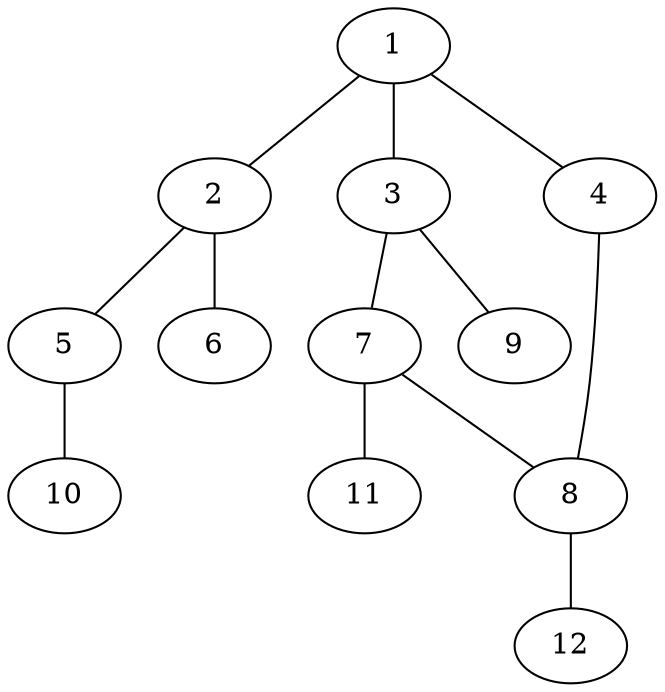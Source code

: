 graph molecule_1697 {
	1	 [chem=C];
	2	 [chem=C];
	1 -- 2	 [valence=1];
	3	 [chem=C];
	1 -- 3	 [valence=2];
	4	 [chem=O];
	1 -- 4	 [valence=1];
	5	 [chem=O];
	2 -- 5	 [valence=1];
	6	 [chem=O];
	2 -- 6	 [valence=2];
	7	 [chem=C];
	3 -- 7	 [valence=1];
	9	 [chem=H];
	3 -- 9	 [valence=1];
	8	 [chem=C];
	4 -- 8	 [valence=1];
	10	 [chem=H];
	5 -- 10	 [valence=1];
	7 -- 8	 [valence=2];
	11	 [chem=H];
	7 -- 11	 [valence=1];
	12	 [chem=H];
	8 -- 12	 [valence=1];
}
